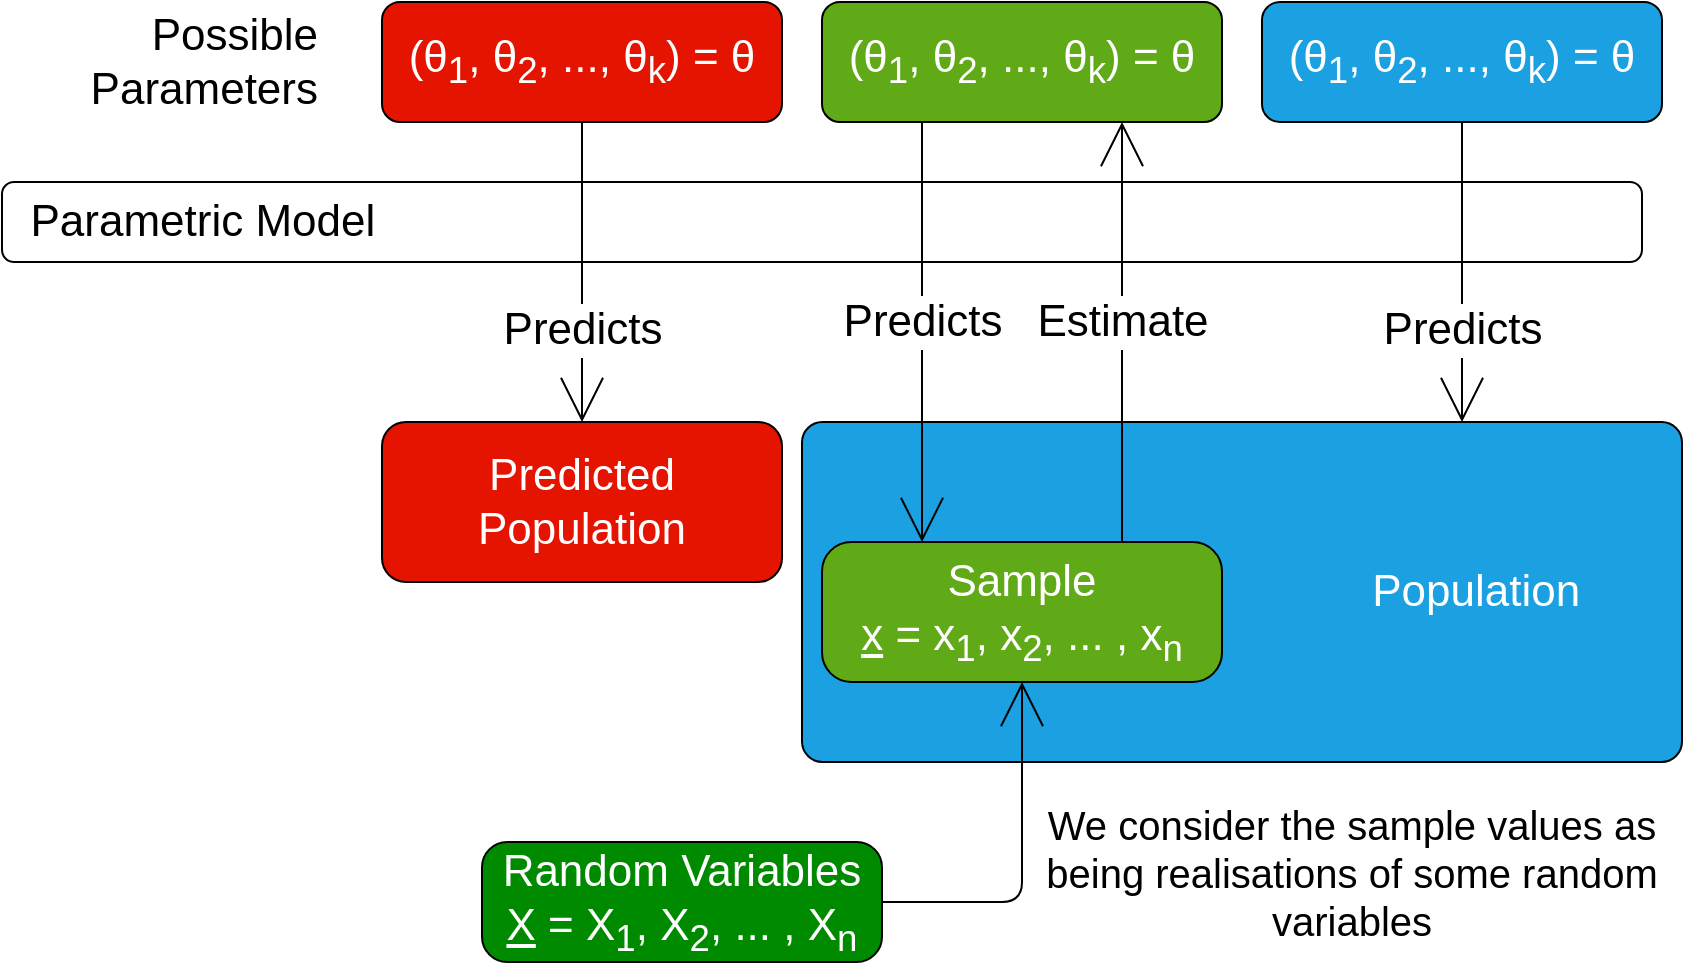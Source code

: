 <mxfile>
    <diagram id="kgYHwlR-ZTjTTA-wWZJg" name="Page-1">
        <mxGraphModel dx="1793" dy="1258" grid="1" gridSize="10" guides="1" tooltips="1" connect="1" arrows="1" fold="1" page="1" pageScale="1" pageWidth="850" pageHeight="1100" math="0" shadow="0">
            <root>
                <mxCell id="0"/>
                <mxCell id="1" parent="0"/>
                <mxCell id="2" value="&amp;nbsp; Parametric Model" style="rounded=1;whiteSpace=wrap;html=1;fontSize=22;align=left;strokeColor=#000000;" vertex="1" parent="1">
                    <mxGeometry x="-80" y="140" width="820" height="40" as="geometry"/>
                </mxCell>
                <mxCell id="7" value="Predicts" style="edgeStyle=none;html=1;exitX=0.5;exitY=1;exitDx=0;exitDy=0;fontSize=22;endArrow=open;endFill=0;endSize=20;entryX=0.5;entryY=0;entryDx=0;entryDy=0;" edge="1" parent="1" source="4" target="8">
                    <mxGeometry x="0.385" relative="1" as="geometry">
                        <mxPoint x="160" y="240" as="targetPoint"/>
                        <mxPoint as="offset"/>
                    </mxGeometry>
                </mxCell>
                <mxCell id="4" value="(θ&lt;sub&gt;1&lt;/sub&gt;, θ&lt;sub&gt;2&lt;/sub&gt;, ..., θ&lt;sub&gt;k&lt;/sub&gt;) =&amp;nbsp;θ" style="rounded=1;whiteSpace=wrap;html=1;fontSize=22;fillColor=#e51400;fontColor=#ffffff;strokeColor=#000000;" vertex="1" parent="1">
                    <mxGeometry x="110" y="50" width="200" height="60" as="geometry"/>
                </mxCell>
                <mxCell id="5" value="(θ&lt;sub&gt;1&lt;/sub&gt;, θ&lt;sub&gt;2&lt;/sub&gt;, ..., θ&lt;sub&gt;k&lt;/sub&gt;) =&amp;nbsp;θ" style="rounded=1;whiteSpace=wrap;html=1;fontSize=22;fillColor=#60a917;fontColor=#ffffff;strokeColor=#000000;" vertex="1" parent="1">
                    <mxGeometry x="330" y="50" width="200" height="60" as="geometry"/>
                </mxCell>
                <mxCell id="11" value="Predicts" style="edgeStyle=none;html=1;exitX=0.5;exitY=1;exitDx=0;exitDy=0;entryX=0.75;entryY=0;entryDx=0;entryDy=0;fontSize=22;endArrow=open;endFill=0;endSize=20;" edge="1" parent="1" source="6" target="9">
                    <mxGeometry x="0.385" relative="1" as="geometry">
                        <mxPoint as="offset"/>
                    </mxGeometry>
                </mxCell>
                <mxCell id="6" value="(θ&lt;sub&gt;1&lt;/sub&gt;, θ&lt;sub&gt;2&lt;/sub&gt;, ..., θ&lt;sub&gt;k&lt;/sub&gt;) =&amp;nbsp;θ" style="rounded=1;whiteSpace=wrap;html=1;fontSize=22;fillColor=#1ba1e2;fontColor=#ffffff;strokeColor=#000000;" vertex="1" parent="1">
                    <mxGeometry x="550" y="50" width="200" height="60" as="geometry"/>
                </mxCell>
                <mxCell id="8" value="Predicted Population" style="rounded=1;whiteSpace=wrap;html=1;fontSize=22;fillColor=#e51400;fontColor=#ffffff;strokeColor=#000000;" vertex="1" parent="1">
                    <mxGeometry x="110" y="260" width="200" height="80" as="geometry"/>
                </mxCell>
                <mxCell id="9" value="Population&amp;nbsp; &amp;nbsp; &amp;nbsp; &amp;nbsp;&amp;nbsp;" style="rounded=1;whiteSpace=wrap;html=1;fontSize=22;arcSize=6;fillColor=#1ba1e2;fontColor=#ffffff;strokeColor=#000000;align=right;" vertex="1" parent="1">
                    <mxGeometry x="320" y="260" width="440" height="170" as="geometry"/>
                </mxCell>
                <mxCell id="12" value="Estimate" style="edgeStyle=none;html=1;exitX=0.75;exitY=0;exitDx=0;exitDy=0;entryX=0.75;entryY=1;entryDx=0;entryDy=0;fontSize=22;endArrow=open;endFill=0;endSize=20;" edge="1" parent="1" source="10" target="5">
                    <mxGeometry x="0.053" relative="1" as="geometry">
                        <mxPoint as="offset"/>
                    </mxGeometry>
                </mxCell>
                <mxCell id="10" value="Sample&lt;br&gt;&lt;u&gt;x&lt;/u&gt; = x&lt;sub&gt;1&lt;/sub&gt;, x&lt;sub&gt;2&lt;/sub&gt;, ... , x&lt;sub&gt;n&lt;/sub&gt;" style="rounded=1;whiteSpace=wrap;html=1;fontSize=22;arcSize=21;fillColor=#60a917;fontColor=#ffffff;strokeColor=#000000;" vertex="1" parent="1">
                    <mxGeometry x="330" y="320" width="200" height="70" as="geometry"/>
                </mxCell>
                <mxCell id="13" value="Predicts" style="edgeStyle=none;html=1;exitX=0.25;exitY=1;exitDx=0;exitDy=0;entryX=0.25;entryY=0;entryDx=0;entryDy=0;fontSize=22;endArrow=open;endFill=0;endSize=20;" edge="1" parent="1" source="5" target="10">
                    <mxGeometry x="-0.048" relative="1" as="geometry">
                        <mxPoint as="offset"/>
                    </mxGeometry>
                </mxCell>
                <mxCell id="14" value="Possible Parameters" style="text;html=1;strokeColor=none;fillColor=none;align=right;verticalAlign=middle;whiteSpace=wrap;rounded=0;fontSize=22;" vertex="1" parent="1">
                    <mxGeometry y="65" width="80" height="30" as="geometry"/>
                </mxCell>
                <mxCell id="17" style="edgeStyle=orthogonalEdgeStyle;html=1;exitX=1;exitY=0.5;exitDx=0;exitDy=0;fontSize=22;endArrow=open;endFill=0;endSize=20;" edge="1" parent="1" source="16" target="10">
                    <mxGeometry relative="1" as="geometry"/>
                </mxCell>
                <mxCell id="16" value="Random Variables&lt;br&gt;&lt;u&gt;X&lt;/u&gt; = X&lt;sub&gt;1&lt;/sub&gt;, X&lt;sub&gt;2&lt;/sub&gt;, ... , X&lt;sub&gt;n&lt;/sub&gt;" style="rounded=1;whiteSpace=wrap;html=1;fontSize=22;arcSize=21;fillColor=#008a00;fontColor=#ffffff;strokeColor=#000000;" vertex="1" parent="1">
                    <mxGeometry x="160" y="470" width="200" height="60" as="geometry"/>
                </mxCell>
                <mxCell id="18" value="We consider the sample values as being realisations of some random variables" style="text;html=1;strokeColor=none;fillColor=none;align=center;verticalAlign=middle;whiteSpace=wrap;rounded=0;fontSize=20;" vertex="1" parent="1">
                    <mxGeometry x="440" y="470" width="310" height="30" as="geometry"/>
                </mxCell>
            </root>
        </mxGraphModel>
    </diagram>
</mxfile>